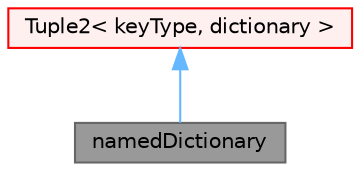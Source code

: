 digraph "namedDictionary"
{
 // LATEX_PDF_SIZE
  bgcolor="transparent";
  edge [fontname=Helvetica,fontsize=10,labelfontname=Helvetica,labelfontsize=10];
  node [fontname=Helvetica,fontsize=10,shape=box,height=0.2,width=0.4];
  Node1 [id="Node000001",label="namedDictionary",height=0.2,width=0.4,color="gray40", fillcolor="grey60", style="filled", fontcolor="black",tooltip="A tuple of keyType and dictionary, which can be used when reading named or unnamed dictionary entries..."];
  Node2 -> Node1 [id="edge1_Node000001_Node000002",dir="back",color="steelblue1",style="solid",tooltip=" "];
  Node2 [id="Node000002",label="Tuple2\< keyType, dictionary \>",height=0.2,width=0.4,color="red", fillcolor="#FFF0F0", style="filled",URL="$classFoam_1_1Tuple2.html",tooltip=" "];
}
